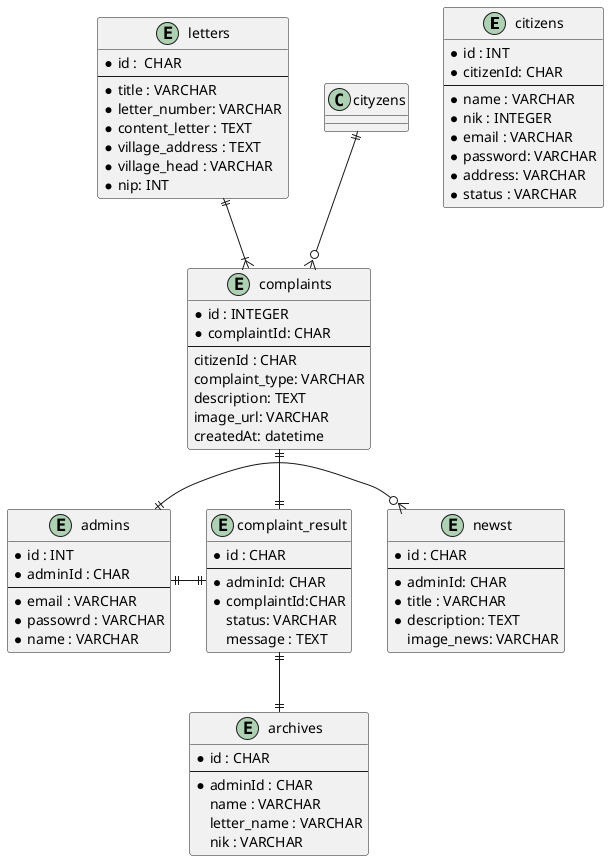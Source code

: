 @startuml

entity citizens {
	* id : INT
	* citizenId: CHAR
	--
	* name : VARCHAR
	* nik : INTEGER
	* email : VARCHAR
	* password: VARCHAR
	* address: VARCHAR
	* status : VARCHAR
}

entity admins {
	* id : INT
	* adminId : CHAR
	--
	* email : VARCHAR
	* passowrd : VARCHAR
	* name : VARCHAR
}

entity complaints {
	* id : INTEGER
	* complaintId: CHAR
	--
	citizenId : CHAR
	complaint_type: VARCHAR
	description: TEXT
	image_url: VARCHAR
	createdAt: datetime
}

entity complaint_result {
	* id : CHAR
	--
	* adminId: CHAR
	* complaintId:CHAR
	status: VARCHAR
	message : TEXT
}

entity newst {
	* id : CHAR
	--
	* adminId: CHAR
	* title : VARCHAR
	* description: TEXT
	image_news: VARCHAR
}

entity letters {
	* id :  CHAR
	--
	* title : VARCHAR
	* letter_number: VARCHAR
	* content_letter : TEXT
	* village_address : TEXT
	* village_head : VARCHAR
	* nip: INT
}

entity archives {
	* id : CHAR
	--
	* adminId : CHAR
	name : VARCHAR
	letter_name : VARCHAR
	nik : VARCHAR
}

cityzens ||--o{ complaints
complaints ||--|| complaint_result
letters ||--|{ complaints
admins ||-o{ newst
admins ||-|| complaint_result
complaint_result ||--|| archives

@enduml
